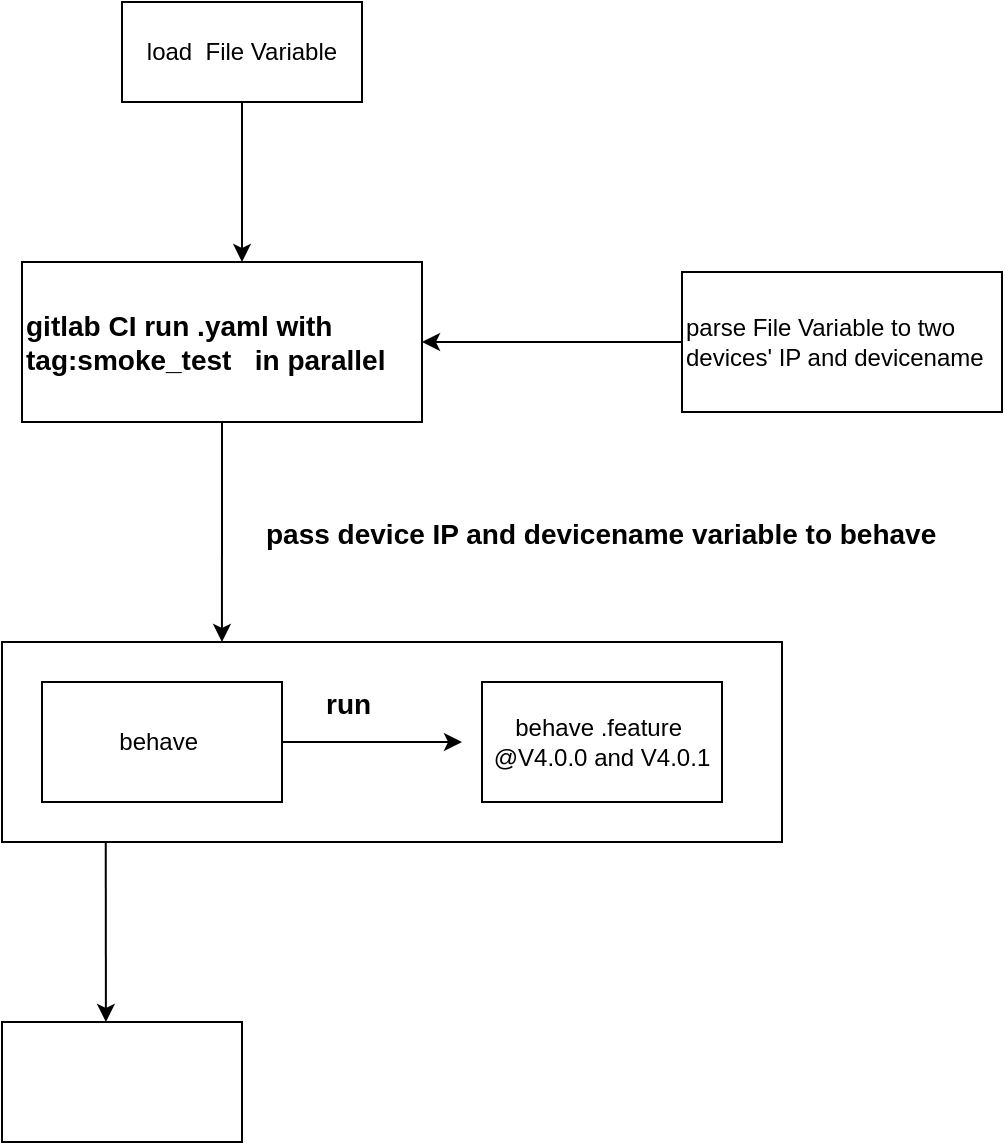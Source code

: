 <mxfile version="12.2.6" type="github" pages="1">
  <diagram id="-3Qp-Qmmz9Oloc4rpSQ0" name="Page-1">
    <mxGraphModel dx="1360" dy="802" grid="1" gridSize="10" guides="1" tooltips="1" connect="1" arrows="1" fold="1" page="1" pageScale="1" pageWidth="3300" pageHeight="4681" math="0" shadow="0">
      <root>
        <mxCell id="0"/>
        <mxCell id="1" parent="0"/>
        <mxCell id="hpy0vqWnM9Ajz9U5k6T2-16" value="" style="rounded=0;whiteSpace=wrap;html=1;" vertex="1" parent="1">
          <mxGeometry x="190" y="410" width="390" height="100" as="geometry"/>
        </mxCell>
        <mxCell id="hpy0vqWnM9Ajz9U5k6T2-1" value="behave .feature&amp;nbsp;&lt;br&gt;@V4.0.0 and V4.0.1" style="rounded=0;whiteSpace=wrap;html=1;" vertex="1" parent="1">
          <mxGeometry x="430" y="430" width="120" height="60" as="geometry"/>
        </mxCell>
        <mxCell id="hpy0vqWnM9Ajz9U5k6T2-3" style="edgeStyle=orthogonalEdgeStyle;rounded=0;orthogonalLoop=1;jettySize=auto;html=1;exitX=1;exitY=0.5;exitDx=0;exitDy=0;" edge="1" parent="1" source="hpy0vqWnM9Ajz9U5k6T2-2">
          <mxGeometry relative="1" as="geometry">
            <mxPoint x="420" y="460" as="targetPoint"/>
          </mxGeometry>
        </mxCell>
        <mxCell id="hpy0vqWnM9Ajz9U5k6T2-2" value="behave&amp;nbsp;" style="rounded=0;whiteSpace=wrap;html=1;" vertex="1" parent="1">
          <mxGeometry x="210" y="430" width="120" height="60" as="geometry"/>
        </mxCell>
        <mxCell id="hpy0vqWnM9Ajz9U5k6T2-4" value="&lt;font style=&quot;font-size: 14px&quot;&gt;&lt;b&gt;run&lt;/b&gt;&lt;/font&gt;" style="text;html=1;resizable=0;points=[];autosize=1;align=left;verticalAlign=top;spacingTop=-4;" vertex="1" parent="1">
          <mxGeometry x="350" y="430" width="40" height="20" as="geometry"/>
        </mxCell>
        <mxCell id="hpy0vqWnM9Ajz9U5k6T2-17" style="edgeStyle=orthogonalEdgeStyle;rounded=0;orthogonalLoop=1;jettySize=auto;html=1;exitX=0.5;exitY=1;exitDx=0;exitDy=0;entryX=0.282;entryY=0;entryDx=0;entryDy=0;entryPerimeter=0;" edge="1" parent="1" source="hpy0vqWnM9Ajz9U5k6T2-5" target="hpy0vqWnM9Ajz9U5k6T2-16">
          <mxGeometry relative="1" as="geometry"/>
        </mxCell>
        <mxCell id="hpy0vqWnM9Ajz9U5k6T2-5" value="&lt;font style=&quot;font-size: 14px&quot;&gt;&lt;b&gt;gitlab CI run .yaml with tag:smoke_test&amp;nbsp; &amp;nbsp;in parallel&lt;/b&gt;&lt;/font&gt;" style="rounded=0;whiteSpace=wrap;html=1;align=left;" vertex="1" parent="1">
          <mxGeometry x="200" y="220" width="200" height="80" as="geometry"/>
        </mxCell>
        <mxCell id="hpy0vqWnM9Ajz9U5k6T2-12" style="edgeStyle=orthogonalEdgeStyle;rounded=0;orthogonalLoop=1;jettySize=auto;html=1;exitX=0.5;exitY=1;exitDx=0;exitDy=0;entryX=0.55;entryY=0;entryDx=0;entryDy=0;entryPerimeter=0;" edge="1" parent="1" source="hpy0vqWnM9Ajz9U5k6T2-6" target="hpy0vqWnM9Ajz9U5k6T2-5">
          <mxGeometry relative="1" as="geometry"/>
        </mxCell>
        <mxCell id="hpy0vqWnM9Ajz9U5k6T2-6" value="load&amp;nbsp; File Variable" style="rounded=0;whiteSpace=wrap;html=1;" vertex="1" parent="1">
          <mxGeometry x="250" y="90" width="120" height="50" as="geometry"/>
        </mxCell>
        <mxCell id="hpy0vqWnM9Ajz9U5k6T2-20" style="edgeStyle=orthogonalEdgeStyle;rounded=0;orthogonalLoop=1;jettySize=auto;html=1;exitX=0;exitY=0.5;exitDx=0;exitDy=0;entryX=1;entryY=0.5;entryDx=0;entryDy=0;" edge="1" parent="1" source="hpy0vqWnM9Ajz9U5k6T2-8" target="hpy0vqWnM9Ajz9U5k6T2-5">
          <mxGeometry relative="1" as="geometry"/>
        </mxCell>
        <mxCell id="hpy0vqWnM9Ajz9U5k6T2-8" value="parse File Variable to two devices&#39; IP and devicename" style="rounded=0;whiteSpace=wrap;html=1;align=left;" vertex="1" parent="1">
          <mxGeometry x="530" y="225" width="160" height="70" as="geometry"/>
        </mxCell>
        <mxCell id="hpy0vqWnM9Ajz9U5k6T2-18" value="&lt;b&gt;&lt;font style=&quot;font-size: 14px&quot;&gt;pass device IP and devicename variable to behave&lt;/font&gt;&lt;/b&gt;" style="text;html=1;resizable=0;points=[];autosize=1;align=left;verticalAlign=top;spacingTop=-4;" vertex="1" parent="1">
          <mxGeometry x="320" y="345" width="350" height="20" as="geometry"/>
        </mxCell>
        <mxCell id="hpy0vqWnM9Ajz9U5k6T2-21" value="" style="rounded=0;whiteSpace=wrap;html=1;" vertex="1" parent="1">
          <mxGeometry x="190" y="600" width="120" height="60" as="geometry"/>
        </mxCell>
        <mxCell id="hpy0vqWnM9Ajz9U5k6T2-22" value="" style="endArrow=classic;html=1;entryX=0.433;entryY=0;entryDx=0;entryDy=0;entryPerimeter=0;exitX=0.133;exitY=1;exitDx=0;exitDy=0;exitPerimeter=0;" edge="1" parent="1" source="hpy0vqWnM9Ajz9U5k6T2-16" target="hpy0vqWnM9Ajz9U5k6T2-21">
          <mxGeometry width="50" height="50" relative="1" as="geometry">
            <mxPoint x="242" y="520" as="sourcePoint"/>
            <mxPoint x="240" y="680" as="targetPoint"/>
          </mxGeometry>
        </mxCell>
      </root>
    </mxGraphModel>
  </diagram>
</mxfile>
